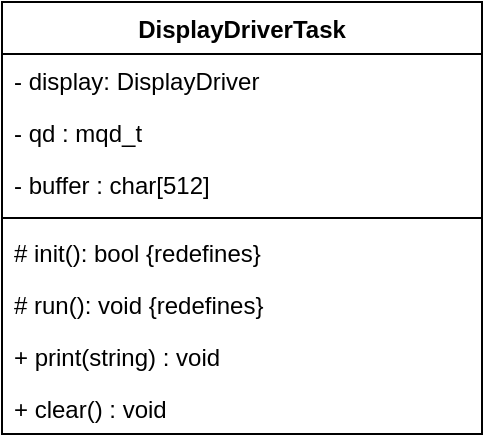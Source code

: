 <mxfile version="13.7.9" type="device"><diagram id="EQ6i10-LYEue4eJWmvxr" name="Page-1"><mxGraphModel dx="1086" dy="806" grid="1" gridSize="10" guides="1" tooltips="1" connect="1" arrows="1" fold="1" page="1" pageScale="1" pageWidth="1654" pageHeight="1169" math="0" shadow="0"><root><mxCell id="0"/><mxCell id="1" parent="0"/><mxCell id="25zSpQH0hSeVUxfywGVR-1" value="DisplayDriverTask" style="swimlane;fontStyle=1;align=center;verticalAlign=top;childLayout=stackLayout;horizontal=1;startSize=26;horizontalStack=0;resizeParent=1;resizeParentMax=0;resizeLast=0;collapsible=1;marginBottom=0;" vertex="1" parent="1"><mxGeometry x="80" y="80" width="240" height="216" as="geometry"><mxRectangle x="80" y="80" width="110" height="26" as="alternateBounds"/></mxGeometry></mxCell><mxCell id="25zSpQH0hSeVUxfywGVR-2" value="- display: DisplayDriver" style="text;strokeColor=none;fillColor=none;align=left;verticalAlign=top;spacingLeft=4;spacingRight=4;overflow=hidden;rotatable=0;points=[[0,0.5],[1,0.5]];portConstraint=eastwest;" vertex="1" parent="25zSpQH0hSeVUxfywGVR-1"><mxGeometry y="26" width="240" height="26" as="geometry"/></mxCell><mxCell id="25zSpQH0hSeVUxfywGVR-3" value="- qd : mqd_t" style="text;strokeColor=none;fillColor=none;align=left;verticalAlign=top;spacingLeft=4;spacingRight=4;overflow=hidden;rotatable=0;points=[[0,0.5],[1,0.5]];portConstraint=eastwest;" vertex="1" parent="25zSpQH0hSeVUxfywGVR-1"><mxGeometry y="52" width="240" height="26" as="geometry"/></mxCell><mxCell id="25zSpQH0hSeVUxfywGVR-4" value="- buffer : char[512]" style="text;strokeColor=none;fillColor=none;align=left;verticalAlign=top;spacingLeft=4;spacingRight=4;overflow=hidden;rotatable=0;points=[[0,0.5],[1,0.5]];portConstraint=eastwest;" vertex="1" parent="25zSpQH0hSeVUxfywGVR-1"><mxGeometry y="78" width="240" height="26" as="geometry"/></mxCell><mxCell id="25zSpQH0hSeVUxfywGVR-5" value="" style="line;strokeWidth=1;fillColor=none;align=left;verticalAlign=middle;spacingTop=-1;spacingLeft=3;spacingRight=3;rotatable=0;labelPosition=right;points=[];portConstraint=eastwest;" vertex="1" parent="25zSpQH0hSeVUxfywGVR-1"><mxGeometry y="104" width="240" height="8" as="geometry"/></mxCell><mxCell id="25zSpQH0hSeVUxfywGVR-6" value="# init(): bool {redefines}" style="text;strokeColor=none;fillColor=none;align=left;verticalAlign=top;spacingLeft=4;spacingRight=4;overflow=hidden;rotatable=0;points=[[0,0.5],[1,0.5]];portConstraint=eastwest;" vertex="1" parent="25zSpQH0hSeVUxfywGVR-1"><mxGeometry y="112" width="240" height="26" as="geometry"/></mxCell><mxCell id="25zSpQH0hSeVUxfywGVR-7" value="# run(): void {redefines}" style="text;strokeColor=none;fillColor=none;align=left;verticalAlign=top;spacingLeft=4;spacingRight=4;overflow=hidden;rotatable=0;points=[[0,0.5],[1,0.5]];portConstraint=eastwest;" vertex="1" parent="25zSpQH0hSeVUxfywGVR-1"><mxGeometry y="138" width="240" height="26" as="geometry"/></mxCell><mxCell id="25zSpQH0hSeVUxfywGVR-8" value="+ print(string) : void" style="text;strokeColor=none;fillColor=none;align=left;verticalAlign=top;spacingLeft=4;spacingRight=4;overflow=hidden;rotatable=0;points=[[0,0.5],[1,0.5]];portConstraint=eastwest;" vertex="1" parent="25zSpQH0hSeVUxfywGVR-1"><mxGeometry y="164" width="240" height="26" as="geometry"/></mxCell><mxCell id="25zSpQH0hSeVUxfywGVR-9" value="+ clear() : void" style="text;strokeColor=none;fillColor=none;align=left;verticalAlign=top;spacingLeft=4;spacingRight=4;overflow=hidden;rotatable=0;points=[[0,0.5],[1,0.5]];portConstraint=eastwest;" vertex="1" parent="25zSpQH0hSeVUxfywGVR-1"><mxGeometry y="190" width="240" height="26" as="geometry"/></mxCell></root></mxGraphModel></diagram></mxfile>